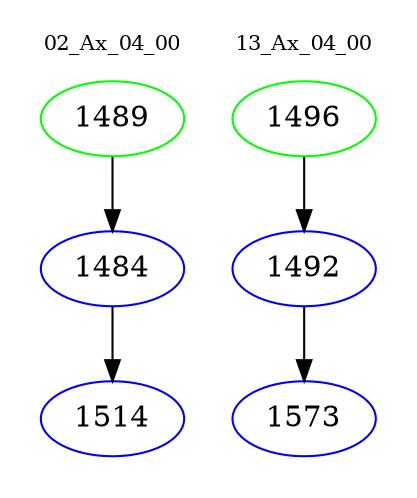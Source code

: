 digraph{
subgraph cluster_0 {
color = white
label = "02_Ax_04_00";
fontsize=10;
T0_1489 [label="1489", color="green"]
T0_1489 -> T0_1484 [color="black"]
T0_1484 [label="1484", color="blue"]
T0_1484 -> T0_1514 [color="black"]
T0_1514 [label="1514", color="blue"]
}
subgraph cluster_1 {
color = white
label = "13_Ax_04_00";
fontsize=10;
T1_1496 [label="1496", color="green"]
T1_1496 -> T1_1492 [color="black"]
T1_1492 [label="1492", color="blue"]
T1_1492 -> T1_1573 [color="black"]
T1_1573 [label="1573", color="blue"]
}
}
